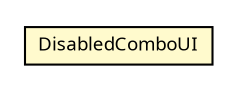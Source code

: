 #!/usr/local/bin/dot
#
# Class diagram 
# Generated by UMLGraph version R5_6 (http://www.umlgraph.org/)
#

digraph G {
	edge [fontname="Trebuchet MS",fontsize=10,labelfontname="Trebuchet MS",labelfontsize=10];
	node [fontname="Trebuchet MS",fontsize=10,shape=plaintext];
	nodesep=0.25;
	ranksep=0.5;
	// se.cambio.cds.openehr.view.panels.DVQuantityPanel.DisabledComboUI
	c134090 [label=<<table title="se.cambio.cds.openehr.view.panels.DVQuantityPanel.DisabledComboUI" border="0" cellborder="1" cellspacing="0" cellpadding="2" port="p" bgcolor="lemonChiffon" href="./DVQuantityPanel.DisabledComboUI.html">
		<tr><td><table border="0" cellspacing="0" cellpadding="1">
<tr><td align="center" balign="center"><font face="Trebuchet MS"> DisabledComboUI </font></td></tr>
		</table></td></tr>
		</table>>, URL="./DVQuantityPanel.DisabledComboUI.html", fontname="Trebuchet MS", fontcolor="black", fontsize=9.0];
}


